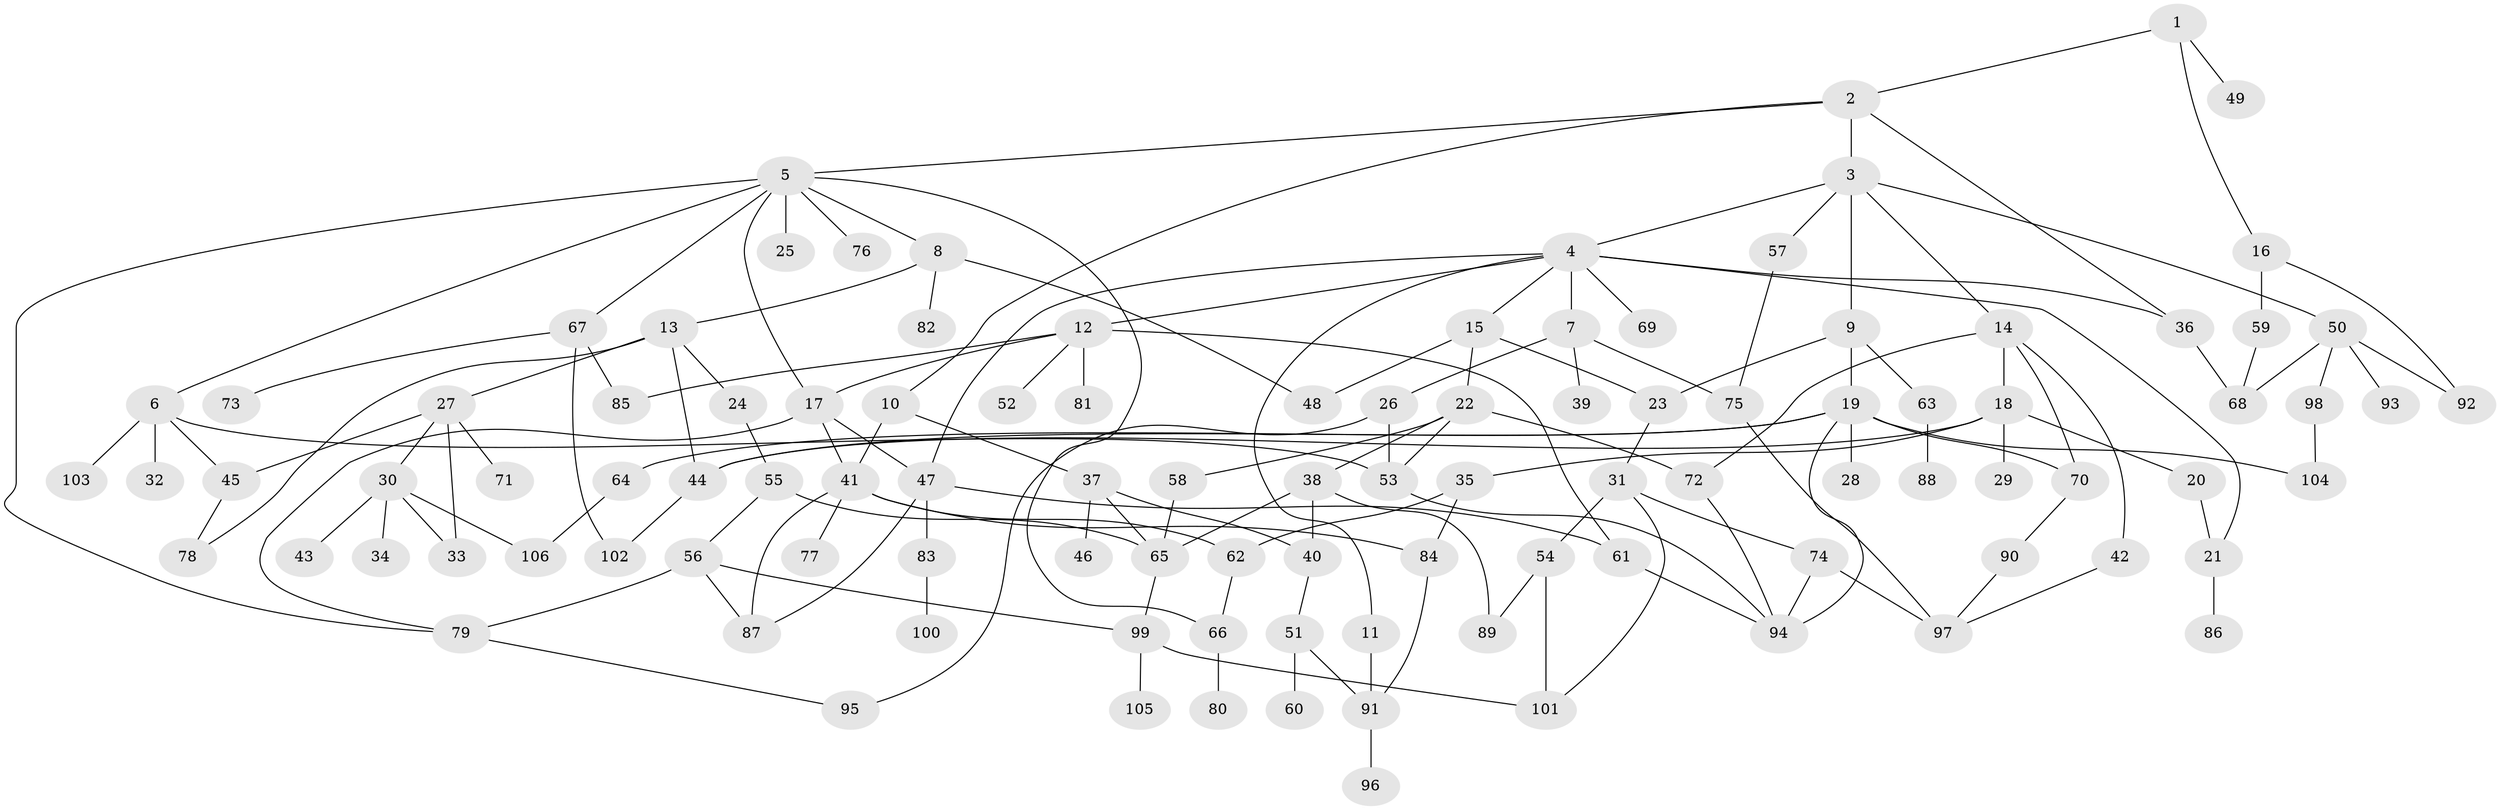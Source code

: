 // coarse degree distribution, {4: 0.15625, 5: 0.109375, 6: 0.03125, 8: 0.0625, 3: 0.265625, 2: 0.1875, 1: 0.171875, 7: 0.015625}
// Generated by graph-tools (version 1.1) at 2025/48/03/04/25 22:48:46]
// undirected, 106 vertices, 155 edges
graph export_dot {
  node [color=gray90,style=filled];
  1;
  2;
  3;
  4;
  5;
  6;
  7;
  8;
  9;
  10;
  11;
  12;
  13;
  14;
  15;
  16;
  17;
  18;
  19;
  20;
  21;
  22;
  23;
  24;
  25;
  26;
  27;
  28;
  29;
  30;
  31;
  32;
  33;
  34;
  35;
  36;
  37;
  38;
  39;
  40;
  41;
  42;
  43;
  44;
  45;
  46;
  47;
  48;
  49;
  50;
  51;
  52;
  53;
  54;
  55;
  56;
  57;
  58;
  59;
  60;
  61;
  62;
  63;
  64;
  65;
  66;
  67;
  68;
  69;
  70;
  71;
  72;
  73;
  74;
  75;
  76;
  77;
  78;
  79;
  80;
  81;
  82;
  83;
  84;
  85;
  86;
  87;
  88;
  89;
  90;
  91;
  92;
  93;
  94;
  95;
  96;
  97;
  98;
  99;
  100;
  101;
  102;
  103;
  104;
  105;
  106;
  1 -- 2;
  1 -- 16;
  1 -- 49;
  2 -- 3;
  2 -- 5;
  2 -- 10;
  2 -- 36;
  3 -- 4;
  3 -- 9;
  3 -- 14;
  3 -- 50;
  3 -- 57;
  4 -- 7;
  4 -- 11;
  4 -- 12;
  4 -- 15;
  4 -- 47;
  4 -- 69;
  4 -- 21;
  4 -- 36;
  5 -- 6;
  5 -- 8;
  5 -- 17;
  5 -- 25;
  5 -- 67;
  5 -- 76;
  5 -- 79;
  5 -- 66;
  6 -- 32;
  6 -- 103;
  6 -- 53;
  6 -- 45;
  7 -- 26;
  7 -- 39;
  7 -- 75;
  8 -- 13;
  8 -- 48;
  8 -- 82;
  9 -- 19;
  9 -- 63;
  9 -- 23;
  10 -- 37;
  10 -- 41;
  11 -- 91;
  12 -- 52;
  12 -- 61;
  12 -- 81;
  12 -- 85;
  12 -- 17;
  13 -- 24;
  13 -- 27;
  13 -- 44;
  13 -- 78;
  14 -- 18;
  14 -- 42;
  14 -- 72;
  14 -- 70;
  15 -- 22;
  15 -- 23;
  15 -- 48;
  16 -- 59;
  16 -- 92;
  17 -- 41;
  17 -- 79;
  17 -- 47;
  18 -- 20;
  18 -- 29;
  18 -- 35;
  18 -- 44;
  19 -- 28;
  19 -- 64;
  19 -- 70;
  19 -- 104;
  19 -- 94;
  19 -- 44;
  20 -- 21;
  21 -- 86;
  22 -- 38;
  22 -- 58;
  22 -- 72;
  22 -- 53;
  23 -- 31;
  24 -- 55;
  26 -- 53;
  26 -- 95;
  27 -- 30;
  27 -- 45;
  27 -- 71;
  27 -- 33;
  30 -- 33;
  30 -- 34;
  30 -- 43;
  30 -- 106;
  31 -- 54;
  31 -- 74;
  31 -- 101;
  35 -- 62;
  35 -- 84;
  36 -- 68;
  37 -- 46;
  37 -- 65;
  37 -- 40;
  38 -- 40;
  38 -- 65;
  38 -- 89;
  40 -- 51;
  41 -- 77;
  41 -- 87;
  41 -- 62;
  41 -- 84;
  42 -- 97;
  44 -- 102;
  45 -- 78;
  47 -- 83;
  47 -- 61;
  47 -- 87;
  50 -- 93;
  50 -- 98;
  50 -- 68;
  50 -- 92;
  51 -- 60;
  51 -- 91;
  53 -- 94;
  54 -- 89;
  54 -- 101;
  55 -- 56;
  55 -- 65;
  56 -- 79;
  56 -- 99;
  56 -- 87;
  57 -- 75;
  58 -- 65;
  59 -- 68;
  61 -- 94;
  62 -- 66;
  63 -- 88;
  64 -- 106;
  65 -- 99;
  66 -- 80;
  67 -- 73;
  67 -- 85;
  67 -- 102;
  70 -- 90;
  72 -- 94;
  74 -- 97;
  74 -- 94;
  75 -- 97;
  79 -- 95;
  83 -- 100;
  84 -- 91;
  90 -- 97;
  91 -- 96;
  98 -- 104;
  99 -- 101;
  99 -- 105;
}
